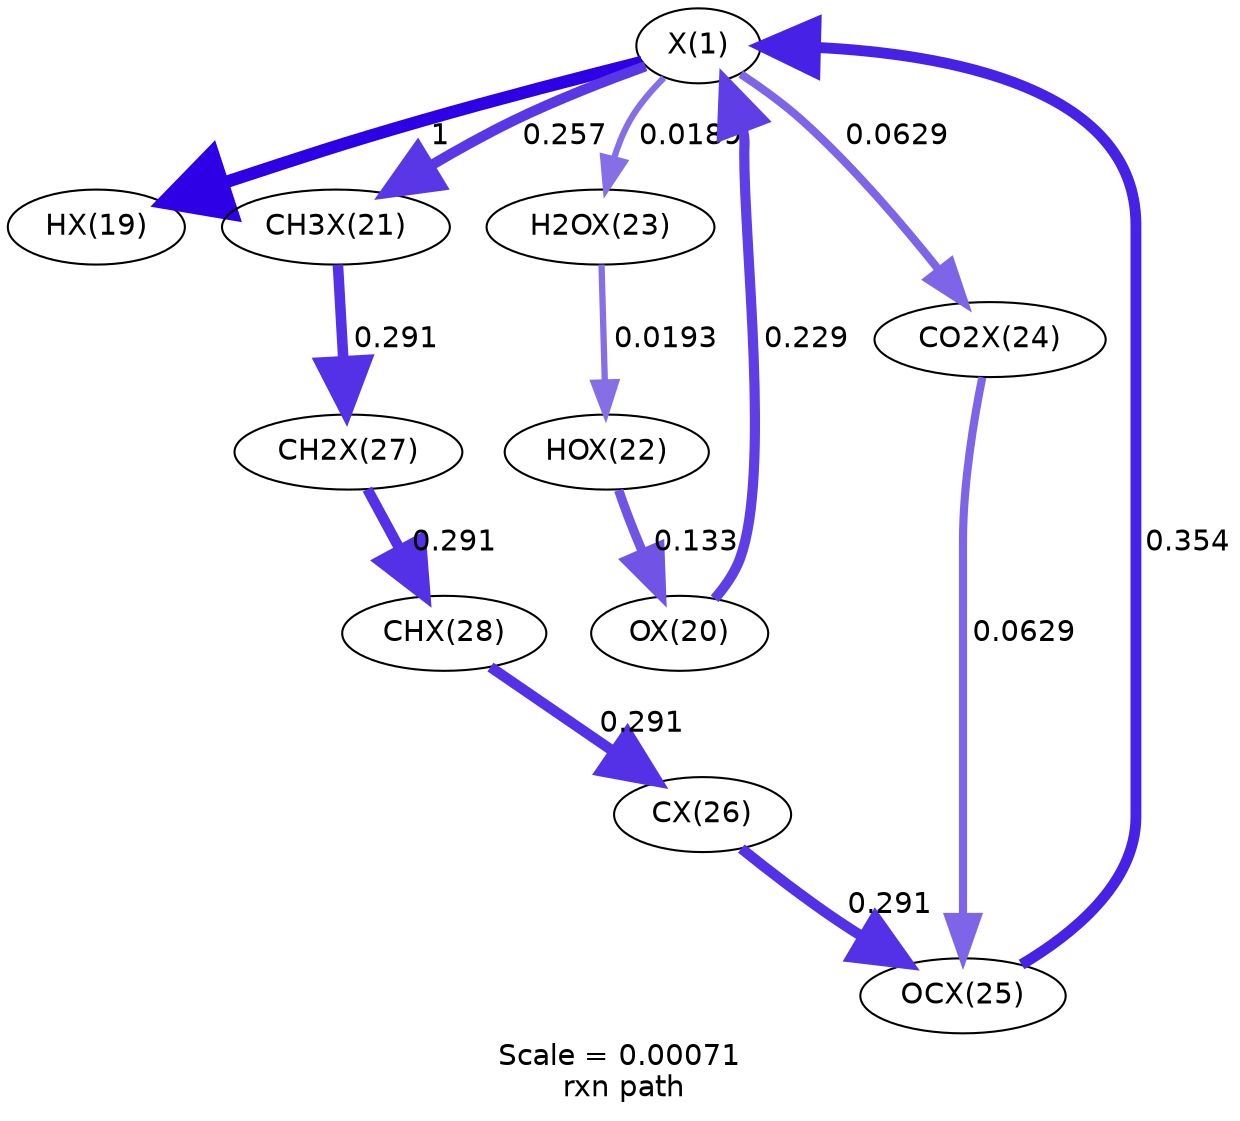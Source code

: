 digraph reaction_paths {
center=1;
s22 -> s23[fontname="Helvetica", penwidth=6, arrowsize=3, color="0.7, 1.5, 0.9"
, label=" 1"];
s24 -> s22[fontname="Helvetica", penwidth=4.89, arrowsize=2.44, color="0.7, 0.729, 0.9"
, label=" 0.229"];
s22 -> s25[fontname="Helvetica", penwidth=4.97, arrowsize=2.49, color="0.7, 0.757, 0.9"
, label=" 0.257"];
s29 -> s22[fontname="Helvetica", penwidth=5.22, arrowsize=2.61, color="0.7, 0.854, 0.9"
, label=" 0.354"];
s22 -> s27[fontname="Helvetica", penwidth=3, arrowsize=1.5, color="0.7, 0.519, 0.9"
, label=" 0.0189"];
s22 -> s28[fontname="Helvetica", penwidth=3.91, arrowsize=1.96, color="0.7, 0.563, 0.9"
, label=" 0.0629"];
s26 -> s24[fontname="Helvetica", penwidth=4.48, arrowsize=2.24, color="0.7, 0.633, 0.9"
, label=" 0.133"];
s27 -> s26[fontname="Helvetica", penwidth=3.02, arrowsize=1.51, color="0.7, 0.519, 0.9"
, label=" 0.0193"];
s25 -> s31[fontname="Helvetica", penwidth=5.07, arrowsize=2.53, color="0.7, 0.791, 0.9"
, label=" 0.291"];
s31 -> s32[fontname="Helvetica", penwidth=5.07, arrowsize=2.53, color="0.7, 0.791, 0.9"
, label=" 0.291"];
s32 -> s30[fontname="Helvetica", penwidth=5.07, arrowsize=2.53, color="0.7, 0.791, 0.9"
, label=" 0.291"];
s30 -> s29[fontname="Helvetica", penwidth=5.07, arrowsize=2.53, color="0.7, 0.791, 0.9"
, label=" 0.291"];
s28 -> s29[fontname="Helvetica", penwidth=3.91, arrowsize=1.96, color="0.7, 0.563, 0.9"
, label=" 0.0629"];
s22 [ fontname="Helvetica", label="X(1)"];
s23 [ fontname="Helvetica", label="HX(19)"];
s24 [ fontname="Helvetica", label="OX(20)"];
s25 [ fontname="Helvetica", label="CH3X(21)"];
s26 [ fontname="Helvetica", label="HOX(22)"];
s27 [ fontname="Helvetica", label="H2OX(23)"];
s28 [ fontname="Helvetica", label="CO2X(24)"];
s29 [ fontname="Helvetica", label="OCX(25)"];
s30 [ fontname="Helvetica", label="CX(26)"];
s31 [ fontname="Helvetica", label="CH2X(27)"];
s32 [ fontname="Helvetica", label="CHX(28)"];
 label = "Scale = 0.00071\l rxn path";
 fontname = "Helvetica";
}
